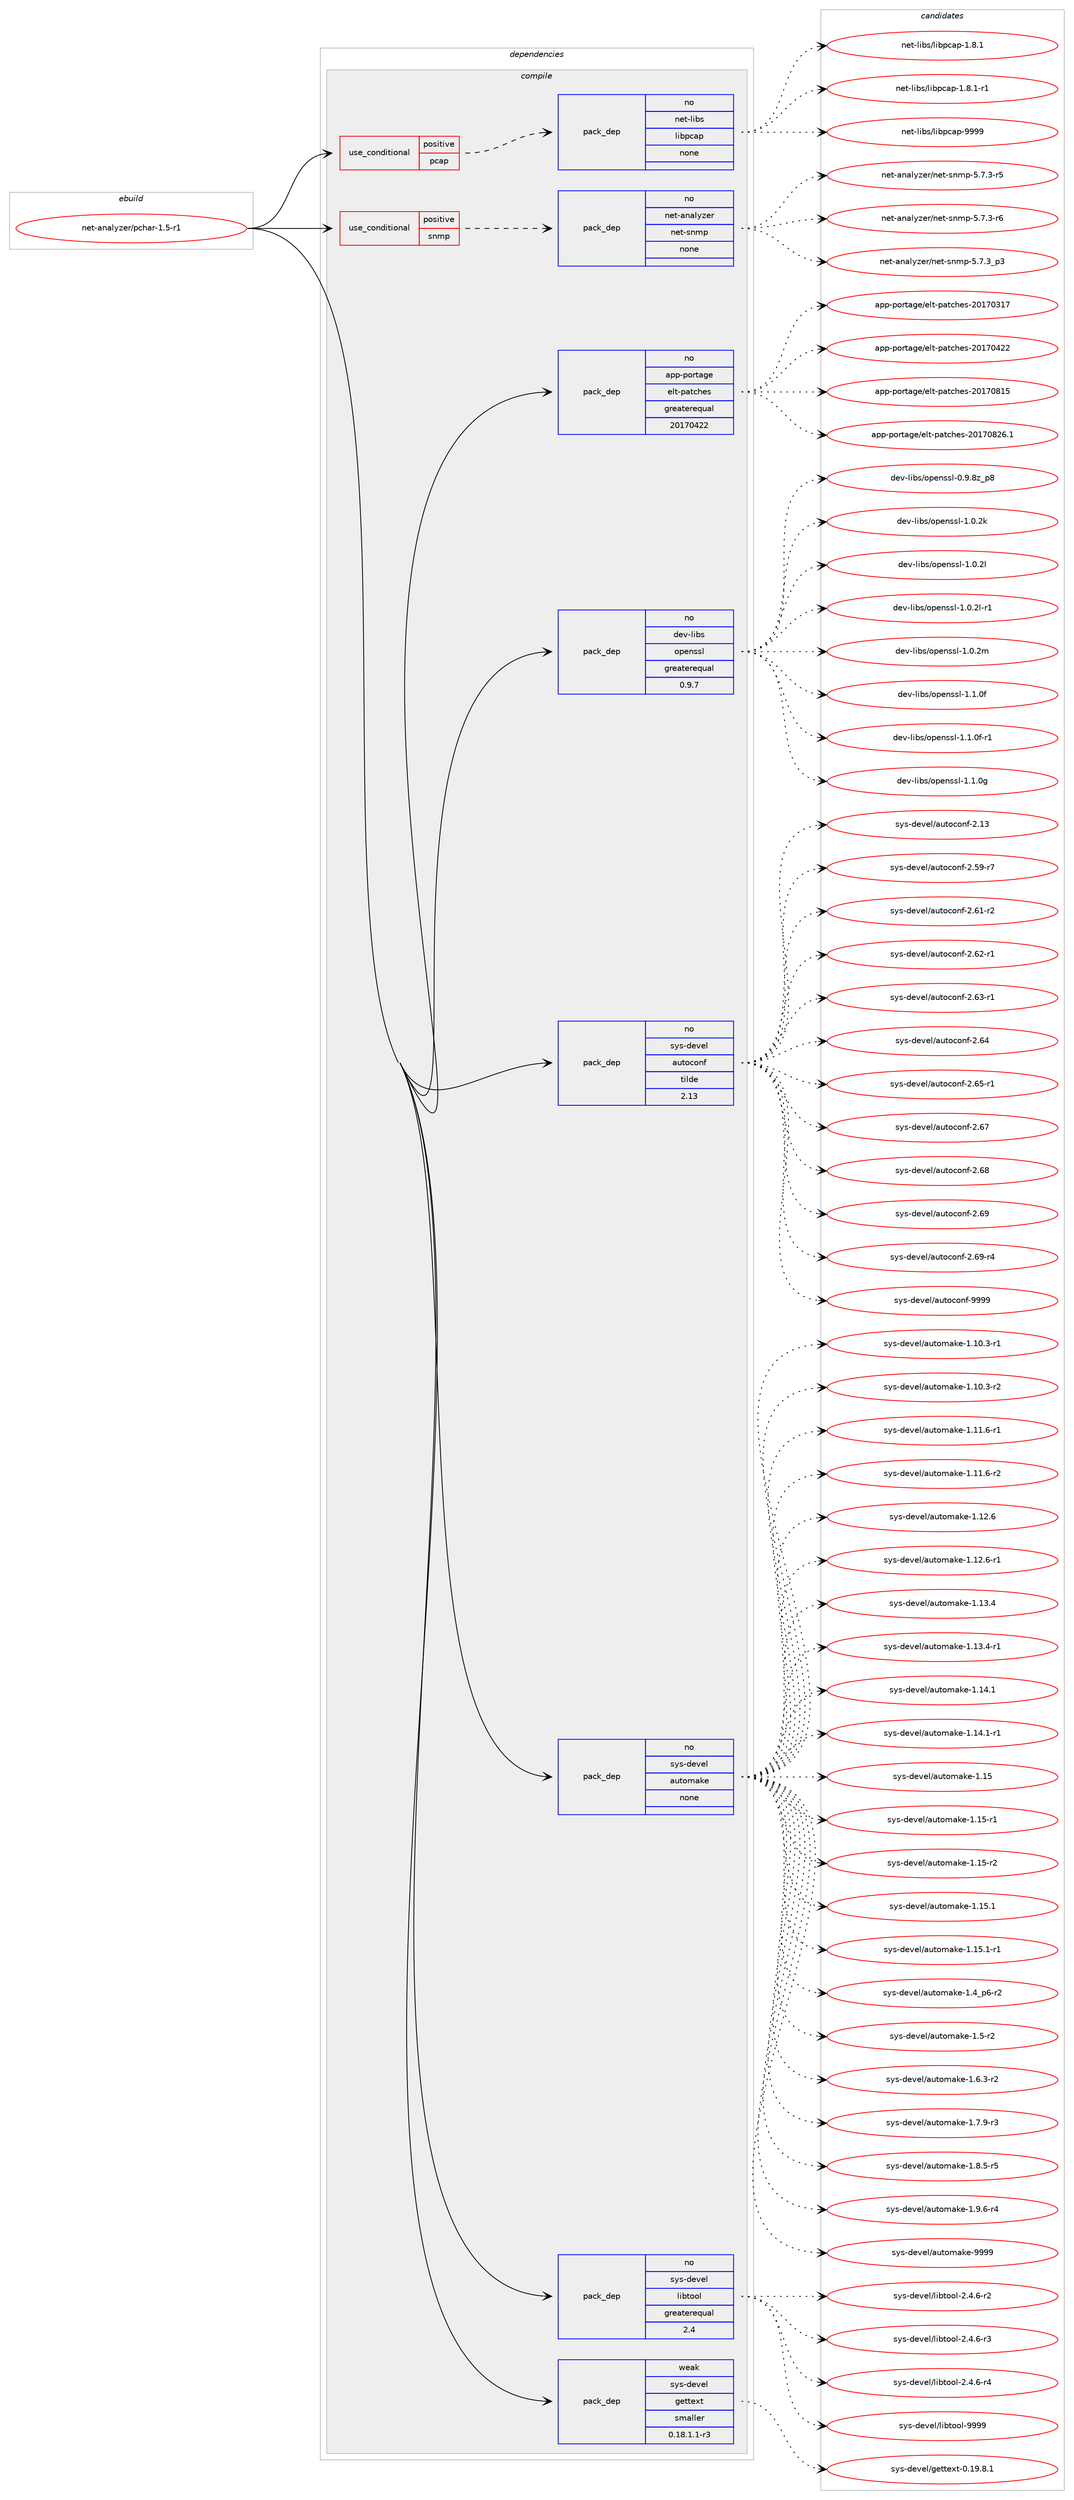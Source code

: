 digraph prolog {

# *************
# Graph options
# *************

newrank=true;
concentrate=true;
compound=true;
graph [rankdir=LR,fontname=Helvetica,fontsize=10,ranksep=1.5];#, ranksep=2.5, nodesep=0.2];
edge  [arrowhead=vee];
node  [fontname=Helvetica,fontsize=10];

# **********
# The ebuild
# **********

subgraph cluster_leftcol {
color=gray;
rank=same;
label=<<i>ebuild</i>>;
id [label="net-analyzer/pchar-1.5-r1", color=red, width=4, href="../net-analyzer/pchar-1.5-r1.svg"];
}

# ****************
# The dependencies
# ****************

subgraph cluster_midcol {
color=gray;
label=<<i>dependencies</i>>;
subgraph cluster_compile {
fillcolor="#eeeeee";
style=filled;
label=<<i>compile</i>>;
subgraph cond99287 {
dependency402708 [label=<<TABLE BORDER="0" CELLBORDER="1" CELLSPACING="0" CELLPADDING="4"><TR><TD ROWSPAN="3" CELLPADDING="10">use_conditional</TD></TR><TR><TD>positive</TD></TR><TR><TD>pcap</TD></TR></TABLE>>, shape=none, color=red];
subgraph pack296829 {
dependency402709 [label=<<TABLE BORDER="0" CELLBORDER="1" CELLSPACING="0" CELLPADDING="4" WIDTH="220"><TR><TD ROWSPAN="6" CELLPADDING="30">pack_dep</TD></TR><TR><TD WIDTH="110">no</TD></TR><TR><TD>net-libs</TD></TR><TR><TD>libpcap</TD></TR><TR><TD>none</TD></TR><TR><TD></TD></TR></TABLE>>, shape=none, color=blue];
}
dependency402708:e -> dependency402709:w [weight=20,style="dashed",arrowhead="vee"];
}
id:e -> dependency402708:w [weight=20,style="solid",arrowhead="vee"];
subgraph cond99288 {
dependency402710 [label=<<TABLE BORDER="0" CELLBORDER="1" CELLSPACING="0" CELLPADDING="4"><TR><TD ROWSPAN="3" CELLPADDING="10">use_conditional</TD></TR><TR><TD>positive</TD></TR><TR><TD>snmp</TD></TR></TABLE>>, shape=none, color=red];
subgraph pack296830 {
dependency402711 [label=<<TABLE BORDER="0" CELLBORDER="1" CELLSPACING="0" CELLPADDING="4" WIDTH="220"><TR><TD ROWSPAN="6" CELLPADDING="30">pack_dep</TD></TR><TR><TD WIDTH="110">no</TD></TR><TR><TD>net-analyzer</TD></TR><TR><TD>net-snmp</TD></TR><TR><TD>none</TD></TR><TR><TD></TD></TR></TABLE>>, shape=none, color=blue];
}
dependency402710:e -> dependency402711:w [weight=20,style="dashed",arrowhead="vee"];
}
id:e -> dependency402710:w [weight=20,style="solid",arrowhead="vee"];
subgraph pack296831 {
dependency402712 [label=<<TABLE BORDER="0" CELLBORDER="1" CELLSPACING="0" CELLPADDING="4" WIDTH="220"><TR><TD ROWSPAN="6" CELLPADDING="30">pack_dep</TD></TR><TR><TD WIDTH="110">no</TD></TR><TR><TD>app-portage</TD></TR><TR><TD>elt-patches</TD></TR><TR><TD>greaterequal</TD></TR><TR><TD>20170422</TD></TR></TABLE>>, shape=none, color=blue];
}
id:e -> dependency402712:w [weight=20,style="solid",arrowhead="vee"];
subgraph pack296832 {
dependency402713 [label=<<TABLE BORDER="0" CELLBORDER="1" CELLSPACING="0" CELLPADDING="4" WIDTH="220"><TR><TD ROWSPAN="6" CELLPADDING="30">pack_dep</TD></TR><TR><TD WIDTH="110">no</TD></TR><TR><TD>dev-libs</TD></TR><TR><TD>openssl</TD></TR><TR><TD>greaterequal</TD></TR><TR><TD>0.9.7</TD></TR></TABLE>>, shape=none, color=blue];
}
id:e -> dependency402713:w [weight=20,style="solid",arrowhead="vee"];
subgraph pack296833 {
dependency402714 [label=<<TABLE BORDER="0" CELLBORDER="1" CELLSPACING="0" CELLPADDING="4" WIDTH="220"><TR><TD ROWSPAN="6" CELLPADDING="30">pack_dep</TD></TR><TR><TD WIDTH="110">no</TD></TR><TR><TD>sys-devel</TD></TR><TR><TD>autoconf</TD></TR><TR><TD>tilde</TD></TR><TR><TD>2.13</TD></TR></TABLE>>, shape=none, color=blue];
}
id:e -> dependency402714:w [weight=20,style="solid",arrowhead="vee"];
subgraph pack296834 {
dependency402715 [label=<<TABLE BORDER="0" CELLBORDER="1" CELLSPACING="0" CELLPADDING="4" WIDTH="220"><TR><TD ROWSPAN="6" CELLPADDING="30">pack_dep</TD></TR><TR><TD WIDTH="110">no</TD></TR><TR><TD>sys-devel</TD></TR><TR><TD>automake</TD></TR><TR><TD>none</TD></TR><TR><TD></TD></TR></TABLE>>, shape=none, color=blue];
}
id:e -> dependency402715:w [weight=20,style="solid",arrowhead="vee"];
subgraph pack296835 {
dependency402716 [label=<<TABLE BORDER="0" CELLBORDER="1" CELLSPACING="0" CELLPADDING="4" WIDTH="220"><TR><TD ROWSPAN="6" CELLPADDING="30">pack_dep</TD></TR><TR><TD WIDTH="110">no</TD></TR><TR><TD>sys-devel</TD></TR><TR><TD>libtool</TD></TR><TR><TD>greaterequal</TD></TR><TR><TD>2.4</TD></TR></TABLE>>, shape=none, color=blue];
}
id:e -> dependency402716:w [weight=20,style="solid",arrowhead="vee"];
subgraph pack296836 {
dependency402717 [label=<<TABLE BORDER="0" CELLBORDER="1" CELLSPACING="0" CELLPADDING="4" WIDTH="220"><TR><TD ROWSPAN="6" CELLPADDING="30">pack_dep</TD></TR><TR><TD WIDTH="110">weak</TD></TR><TR><TD>sys-devel</TD></TR><TR><TD>gettext</TD></TR><TR><TD>smaller</TD></TR><TR><TD>0.18.1.1-r3</TD></TR></TABLE>>, shape=none, color=blue];
}
id:e -> dependency402717:w [weight=20,style="solid",arrowhead="vee"];
}
subgraph cluster_compileandrun {
fillcolor="#eeeeee";
style=filled;
label=<<i>compile and run</i>>;
}
subgraph cluster_run {
fillcolor="#eeeeee";
style=filled;
label=<<i>run</i>>;
}
}

# **************
# The candidates
# **************

subgraph cluster_choices {
rank=same;
color=gray;
label=<<i>candidates</i>>;

subgraph choice296829 {
color=black;
nodesep=1;
choice110101116451081059811547108105981129997112454946564649 [label="net-libs/libpcap-1.8.1", color=red, width=4,href="../net-libs/libpcap-1.8.1.svg"];
choice1101011164510810598115471081059811299971124549465646494511449 [label="net-libs/libpcap-1.8.1-r1", color=red, width=4,href="../net-libs/libpcap-1.8.1-r1.svg"];
choice1101011164510810598115471081059811299971124557575757 [label="net-libs/libpcap-9999", color=red, width=4,href="../net-libs/libpcap-9999.svg"];
dependency402709:e -> choice110101116451081059811547108105981129997112454946564649:w [style=dotted,weight="100"];
dependency402709:e -> choice1101011164510810598115471081059811299971124549465646494511449:w [style=dotted,weight="100"];
dependency402709:e -> choice1101011164510810598115471081059811299971124557575757:w [style=dotted,weight="100"];
}
subgraph choice296830 {
color=black;
nodesep=1;
choice11010111645971109710812112210111447110101116451151101091124553465546514511453 [label="net-analyzer/net-snmp-5.7.3-r5", color=red, width=4,href="../net-analyzer/net-snmp-5.7.3-r5.svg"];
choice11010111645971109710812112210111447110101116451151101091124553465546514511454 [label="net-analyzer/net-snmp-5.7.3-r6", color=red, width=4,href="../net-analyzer/net-snmp-5.7.3-r6.svg"];
choice11010111645971109710812112210111447110101116451151101091124553465546519511251 [label="net-analyzer/net-snmp-5.7.3_p3", color=red, width=4,href="../net-analyzer/net-snmp-5.7.3_p3.svg"];
dependency402711:e -> choice11010111645971109710812112210111447110101116451151101091124553465546514511453:w [style=dotted,weight="100"];
dependency402711:e -> choice11010111645971109710812112210111447110101116451151101091124553465546514511454:w [style=dotted,weight="100"];
dependency402711:e -> choice11010111645971109710812112210111447110101116451151101091124553465546519511251:w [style=dotted,weight="100"];
}
subgraph choice296831 {
color=black;
nodesep=1;
choice97112112451121111141169710310147101108116451129711699104101115455048495548514955 [label="app-portage/elt-patches-20170317", color=red, width=4,href="../app-portage/elt-patches-20170317.svg"];
choice97112112451121111141169710310147101108116451129711699104101115455048495548525050 [label="app-portage/elt-patches-20170422", color=red, width=4,href="../app-portage/elt-patches-20170422.svg"];
choice97112112451121111141169710310147101108116451129711699104101115455048495548564953 [label="app-portage/elt-patches-20170815", color=red, width=4,href="../app-portage/elt-patches-20170815.svg"];
choice971121124511211111411697103101471011081164511297116991041011154550484955485650544649 [label="app-portage/elt-patches-20170826.1", color=red, width=4,href="../app-portage/elt-patches-20170826.1.svg"];
dependency402712:e -> choice97112112451121111141169710310147101108116451129711699104101115455048495548514955:w [style=dotted,weight="100"];
dependency402712:e -> choice97112112451121111141169710310147101108116451129711699104101115455048495548525050:w [style=dotted,weight="100"];
dependency402712:e -> choice97112112451121111141169710310147101108116451129711699104101115455048495548564953:w [style=dotted,weight="100"];
dependency402712:e -> choice971121124511211111411697103101471011081164511297116991041011154550484955485650544649:w [style=dotted,weight="100"];
}
subgraph choice296832 {
color=black;
nodesep=1;
choice1001011184510810598115471111121011101151151084548465746561229511256 [label="dev-libs/openssl-0.9.8z_p8", color=red, width=4,href="../dev-libs/openssl-0.9.8z_p8.svg"];
choice100101118451081059811547111112101110115115108454946484650107 [label="dev-libs/openssl-1.0.2k", color=red, width=4,href="../dev-libs/openssl-1.0.2k.svg"];
choice100101118451081059811547111112101110115115108454946484650108 [label="dev-libs/openssl-1.0.2l", color=red, width=4,href="../dev-libs/openssl-1.0.2l.svg"];
choice1001011184510810598115471111121011101151151084549464846501084511449 [label="dev-libs/openssl-1.0.2l-r1", color=red, width=4,href="../dev-libs/openssl-1.0.2l-r1.svg"];
choice100101118451081059811547111112101110115115108454946484650109 [label="dev-libs/openssl-1.0.2m", color=red, width=4,href="../dev-libs/openssl-1.0.2m.svg"];
choice100101118451081059811547111112101110115115108454946494648102 [label="dev-libs/openssl-1.1.0f", color=red, width=4,href="../dev-libs/openssl-1.1.0f.svg"];
choice1001011184510810598115471111121011101151151084549464946481024511449 [label="dev-libs/openssl-1.1.0f-r1", color=red, width=4,href="../dev-libs/openssl-1.1.0f-r1.svg"];
choice100101118451081059811547111112101110115115108454946494648103 [label="dev-libs/openssl-1.1.0g", color=red, width=4,href="../dev-libs/openssl-1.1.0g.svg"];
dependency402713:e -> choice1001011184510810598115471111121011101151151084548465746561229511256:w [style=dotted,weight="100"];
dependency402713:e -> choice100101118451081059811547111112101110115115108454946484650107:w [style=dotted,weight="100"];
dependency402713:e -> choice100101118451081059811547111112101110115115108454946484650108:w [style=dotted,weight="100"];
dependency402713:e -> choice1001011184510810598115471111121011101151151084549464846501084511449:w [style=dotted,weight="100"];
dependency402713:e -> choice100101118451081059811547111112101110115115108454946484650109:w [style=dotted,weight="100"];
dependency402713:e -> choice100101118451081059811547111112101110115115108454946494648102:w [style=dotted,weight="100"];
dependency402713:e -> choice1001011184510810598115471111121011101151151084549464946481024511449:w [style=dotted,weight="100"];
dependency402713:e -> choice100101118451081059811547111112101110115115108454946494648103:w [style=dotted,weight="100"];
}
subgraph choice296833 {
color=black;
nodesep=1;
choice115121115451001011181011084797117116111991111101024550464951 [label="sys-devel/autoconf-2.13", color=red, width=4,href="../sys-devel/autoconf-2.13.svg"];
choice1151211154510010111810110847971171161119911111010245504653574511455 [label="sys-devel/autoconf-2.59-r7", color=red, width=4,href="../sys-devel/autoconf-2.59-r7.svg"];
choice1151211154510010111810110847971171161119911111010245504654494511450 [label="sys-devel/autoconf-2.61-r2", color=red, width=4,href="../sys-devel/autoconf-2.61-r2.svg"];
choice1151211154510010111810110847971171161119911111010245504654504511449 [label="sys-devel/autoconf-2.62-r1", color=red, width=4,href="../sys-devel/autoconf-2.62-r1.svg"];
choice1151211154510010111810110847971171161119911111010245504654514511449 [label="sys-devel/autoconf-2.63-r1", color=red, width=4,href="../sys-devel/autoconf-2.63-r1.svg"];
choice115121115451001011181011084797117116111991111101024550465452 [label="sys-devel/autoconf-2.64", color=red, width=4,href="../sys-devel/autoconf-2.64.svg"];
choice1151211154510010111810110847971171161119911111010245504654534511449 [label="sys-devel/autoconf-2.65-r1", color=red, width=4,href="../sys-devel/autoconf-2.65-r1.svg"];
choice115121115451001011181011084797117116111991111101024550465455 [label="sys-devel/autoconf-2.67", color=red, width=4,href="../sys-devel/autoconf-2.67.svg"];
choice115121115451001011181011084797117116111991111101024550465456 [label="sys-devel/autoconf-2.68", color=red, width=4,href="../sys-devel/autoconf-2.68.svg"];
choice115121115451001011181011084797117116111991111101024550465457 [label="sys-devel/autoconf-2.69", color=red, width=4,href="../sys-devel/autoconf-2.69.svg"];
choice1151211154510010111810110847971171161119911111010245504654574511452 [label="sys-devel/autoconf-2.69-r4", color=red, width=4,href="../sys-devel/autoconf-2.69-r4.svg"];
choice115121115451001011181011084797117116111991111101024557575757 [label="sys-devel/autoconf-9999", color=red, width=4,href="../sys-devel/autoconf-9999.svg"];
dependency402714:e -> choice115121115451001011181011084797117116111991111101024550464951:w [style=dotted,weight="100"];
dependency402714:e -> choice1151211154510010111810110847971171161119911111010245504653574511455:w [style=dotted,weight="100"];
dependency402714:e -> choice1151211154510010111810110847971171161119911111010245504654494511450:w [style=dotted,weight="100"];
dependency402714:e -> choice1151211154510010111810110847971171161119911111010245504654504511449:w [style=dotted,weight="100"];
dependency402714:e -> choice1151211154510010111810110847971171161119911111010245504654514511449:w [style=dotted,weight="100"];
dependency402714:e -> choice115121115451001011181011084797117116111991111101024550465452:w [style=dotted,weight="100"];
dependency402714:e -> choice1151211154510010111810110847971171161119911111010245504654534511449:w [style=dotted,weight="100"];
dependency402714:e -> choice115121115451001011181011084797117116111991111101024550465455:w [style=dotted,weight="100"];
dependency402714:e -> choice115121115451001011181011084797117116111991111101024550465456:w [style=dotted,weight="100"];
dependency402714:e -> choice115121115451001011181011084797117116111991111101024550465457:w [style=dotted,weight="100"];
dependency402714:e -> choice1151211154510010111810110847971171161119911111010245504654574511452:w [style=dotted,weight="100"];
dependency402714:e -> choice115121115451001011181011084797117116111991111101024557575757:w [style=dotted,weight="100"];
}
subgraph choice296834 {
color=black;
nodesep=1;
choice11512111545100101118101108479711711611110997107101454946494846514511449 [label="sys-devel/automake-1.10.3-r1", color=red, width=4,href="../sys-devel/automake-1.10.3-r1.svg"];
choice11512111545100101118101108479711711611110997107101454946494846514511450 [label="sys-devel/automake-1.10.3-r2", color=red, width=4,href="../sys-devel/automake-1.10.3-r2.svg"];
choice11512111545100101118101108479711711611110997107101454946494946544511449 [label="sys-devel/automake-1.11.6-r1", color=red, width=4,href="../sys-devel/automake-1.11.6-r1.svg"];
choice11512111545100101118101108479711711611110997107101454946494946544511450 [label="sys-devel/automake-1.11.6-r2", color=red, width=4,href="../sys-devel/automake-1.11.6-r2.svg"];
choice1151211154510010111810110847971171161111099710710145494649504654 [label="sys-devel/automake-1.12.6", color=red, width=4,href="../sys-devel/automake-1.12.6.svg"];
choice11512111545100101118101108479711711611110997107101454946495046544511449 [label="sys-devel/automake-1.12.6-r1", color=red, width=4,href="../sys-devel/automake-1.12.6-r1.svg"];
choice1151211154510010111810110847971171161111099710710145494649514652 [label="sys-devel/automake-1.13.4", color=red, width=4,href="../sys-devel/automake-1.13.4.svg"];
choice11512111545100101118101108479711711611110997107101454946495146524511449 [label="sys-devel/automake-1.13.4-r1", color=red, width=4,href="../sys-devel/automake-1.13.4-r1.svg"];
choice1151211154510010111810110847971171161111099710710145494649524649 [label="sys-devel/automake-1.14.1", color=red, width=4,href="../sys-devel/automake-1.14.1.svg"];
choice11512111545100101118101108479711711611110997107101454946495246494511449 [label="sys-devel/automake-1.14.1-r1", color=red, width=4,href="../sys-devel/automake-1.14.1-r1.svg"];
choice115121115451001011181011084797117116111109971071014549464953 [label="sys-devel/automake-1.15", color=red, width=4,href="../sys-devel/automake-1.15.svg"];
choice1151211154510010111810110847971171161111099710710145494649534511449 [label="sys-devel/automake-1.15-r1", color=red, width=4,href="../sys-devel/automake-1.15-r1.svg"];
choice1151211154510010111810110847971171161111099710710145494649534511450 [label="sys-devel/automake-1.15-r2", color=red, width=4,href="../sys-devel/automake-1.15-r2.svg"];
choice1151211154510010111810110847971171161111099710710145494649534649 [label="sys-devel/automake-1.15.1", color=red, width=4,href="../sys-devel/automake-1.15.1.svg"];
choice11512111545100101118101108479711711611110997107101454946495346494511449 [label="sys-devel/automake-1.15.1-r1", color=red, width=4,href="../sys-devel/automake-1.15.1-r1.svg"];
choice115121115451001011181011084797117116111109971071014549465295112544511450 [label="sys-devel/automake-1.4_p6-r2", color=red, width=4,href="../sys-devel/automake-1.4_p6-r2.svg"];
choice11512111545100101118101108479711711611110997107101454946534511450 [label="sys-devel/automake-1.5-r2", color=red, width=4,href="../sys-devel/automake-1.5-r2.svg"];
choice115121115451001011181011084797117116111109971071014549465446514511450 [label="sys-devel/automake-1.6.3-r2", color=red, width=4,href="../sys-devel/automake-1.6.3-r2.svg"];
choice115121115451001011181011084797117116111109971071014549465546574511451 [label="sys-devel/automake-1.7.9-r3", color=red, width=4,href="../sys-devel/automake-1.7.9-r3.svg"];
choice115121115451001011181011084797117116111109971071014549465646534511453 [label="sys-devel/automake-1.8.5-r5", color=red, width=4,href="../sys-devel/automake-1.8.5-r5.svg"];
choice115121115451001011181011084797117116111109971071014549465746544511452 [label="sys-devel/automake-1.9.6-r4", color=red, width=4,href="../sys-devel/automake-1.9.6-r4.svg"];
choice115121115451001011181011084797117116111109971071014557575757 [label="sys-devel/automake-9999", color=red, width=4,href="../sys-devel/automake-9999.svg"];
dependency402715:e -> choice11512111545100101118101108479711711611110997107101454946494846514511449:w [style=dotted,weight="100"];
dependency402715:e -> choice11512111545100101118101108479711711611110997107101454946494846514511450:w [style=dotted,weight="100"];
dependency402715:e -> choice11512111545100101118101108479711711611110997107101454946494946544511449:w [style=dotted,weight="100"];
dependency402715:e -> choice11512111545100101118101108479711711611110997107101454946494946544511450:w [style=dotted,weight="100"];
dependency402715:e -> choice1151211154510010111810110847971171161111099710710145494649504654:w [style=dotted,weight="100"];
dependency402715:e -> choice11512111545100101118101108479711711611110997107101454946495046544511449:w [style=dotted,weight="100"];
dependency402715:e -> choice1151211154510010111810110847971171161111099710710145494649514652:w [style=dotted,weight="100"];
dependency402715:e -> choice11512111545100101118101108479711711611110997107101454946495146524511449:w [style=dotted,weight="100"];
dependency402715:e -> choice1151211154510010111810110847971171161111099710710145494649524649:w [style=dotted,weight="100"];
dependency402715:e -> choice11512111545100101118101108479711711611110997107101454946495246494511449:w [style=dotted,weight="100"];
dependency402715:e -> choice115121115451001011181011084797117116111109971071014549464953:w [style=dotted,weight="100"];
dependency402715:e -> choice1151211154510010111810110847971171161111099710710145494649534511449:w [style=dotted,weight="100"];
dependency402715:e -> choice1151211154510010111810110847971171161111099710710145494649534511450:w [style=dotted,weight="100"];
dependency402715:e -> choice1151211154510010111810110847971171161111099710710145494649534649:w [style=dotted,weight="100"];
dependency402715:e -> choice11512111545100101118101108479711711611110997107101454946495346494511449:w [style=dotted,weight="100"];
dependency402715:e -> choice115121115451001011181011084797117116111109971071014549465295112544511450:w [style=dotted,weight="100"];
dependency402715:e -> choice11512111545100101118101108479711711611110997107101454946534511450:w [style=dotted,weight="100"];
dependency402715:e -> choice115121115451001011181011084797117116111109971071014549465446514511450:w [style=dotted,weight="100"];
dependency402715:e -> choice115121115451001011181011084797117116111109971071014549465546574511451:w [style=dotted,weight="100"];
dependency402715:e -> choice115121115451001011181011084797117116111109971071014549465646534511453:w [style=dotted,weight="100"];
dependency402715:e -> choice115121115451001011181011084797117116111109971071014549465746544511452:w [style=dotted,weight="100"];
dependency402715:e -> choice115121115451001011181011084797117116111109971071014557575757:w [style=dotted,weight="100"];
}
subgraph choice296835 {
color=black;
nodesep=1;
choice1151211154510010111810110847108105981161111111084550465246544511450 [label="sys-devel/libtool-2.4.6-r2", color=red, width=4,href="../sys-devel/libtool-2.4.6-r2.svg"];
choice1151211154510010111810110847108105981161111111084550465246544511451 [label="sys-devel/libtool-2.4.6-r3", color=red, width=4,href="../sys-devel/libtool-2.4.6-r3.svg"];
choice1151211154510010111810110847108105981161111111084550465246544511452 [label="sys-devel/libtool-2.4.6-r4", color=red, width=4,href="../sys-devel/libtool-2.4.6-r4.svg"];
choice1151211154510010111810110847108105981161111111084557575757 [label="sys-devel/libtool-9999", color=red, width=4,href="../sys-devel/libtool-9999.svg"];
dependency402716:e -> choice1151211154510010111810110847108105981161111111084550465246544511450:w [style=dotted,weight="100"];
dependency402716:e -> choice1151211154510010111810110847108105981161111111084550465246544511451:w [style=dotted,weight="100"];
dependency402716:e -> choice1151211154510010111810110847108105981161111111084550465246544511452:w [style=dotted,weight="100"];
dependency402716:e -> choice1151211154510010111810110847108105981161111111084557575757:w [style=dotted,weight="100"];
}
subgraph choice296836 {
color=black;
nodesep=1;
choice1151211154510010111810110847103101116116101120116454846495746564649 [label="sys-devel/gettext-0.19.8.1", color=red, width=4,href="../sys-devel/gettext-0.19.8.1.svg"];
dependency402717:e -> choice1151211154510010111810110847103101116116101120116454846495746564649:w [style=dotted,weight="100"];
}
}

}
